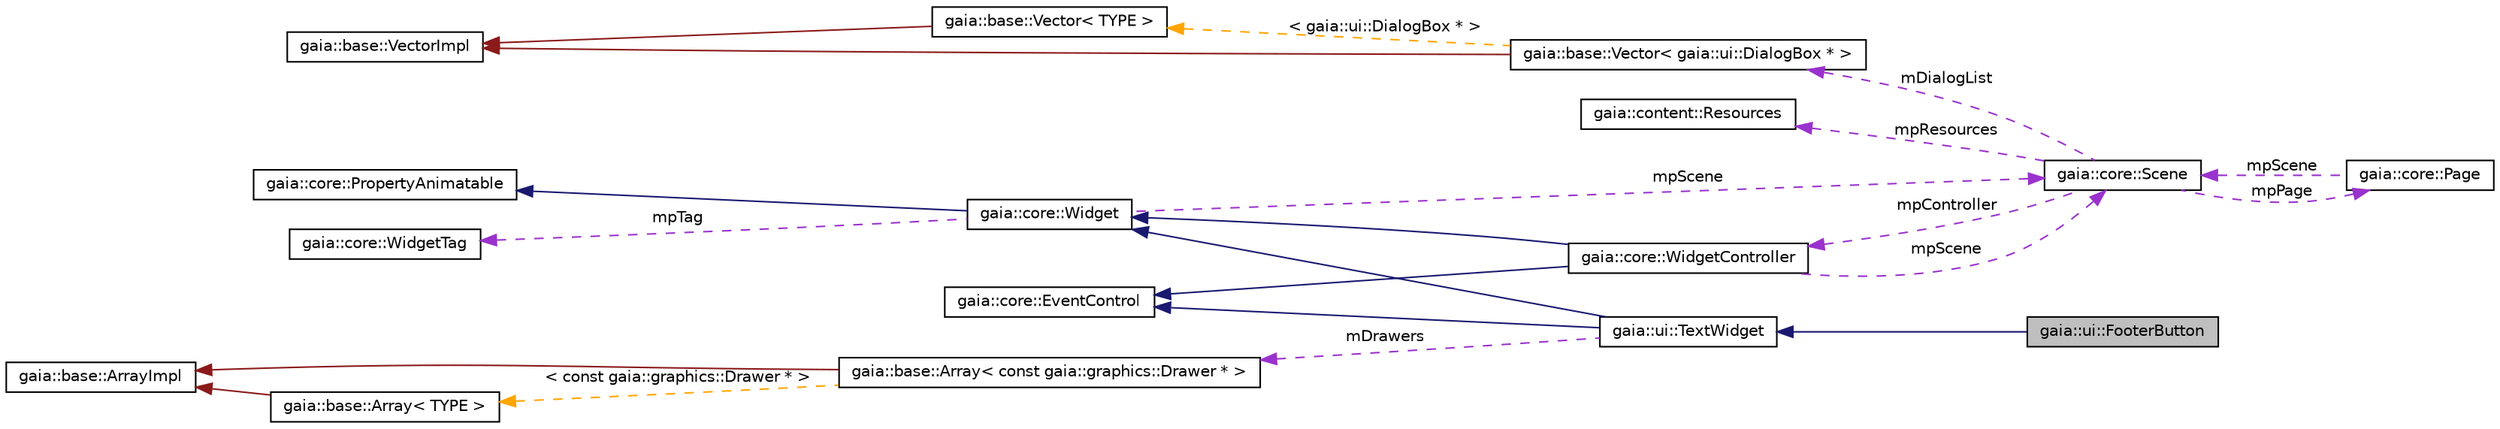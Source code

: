 digraph G
{
  edge [fontname="Helvetica",fontsize="10",labelfontname="Helvetica",labelfontsize="10"];
  node [fontname="Helvetica",fontsize="10",shape=record];
  rankdir=LR;
  Node1 [label="gaia::ui::FooterButton",height=0.2,width=0.4,color="black", fillcolor="grey75", style="filled" fontcolor="black"];
  Node2 -> Node1 [dir=back,color="midnightblue",fontsize="10",style="solid",fontname="Helvetica"];
  Node2 [label="gaia::ui::TextWidget",height=0.2,width=0.4,color="black", fillcolor="white", style="filled",URL="$d9/d0f/classgaia_1_1ui_1_1_text_widget.html",tooltip="Displays text to the user and optionally allows them to edit it."];
  Node3 -> Node2 [dir=back,color="midnightblue",fontsize="10",style="solid",fontname="Helvetica"];
  Node3 [label="gaia::core::Widget",height=0.2,width=0.4,color="black", fillcolor="white", style="filled",URL="$d8/dac/classgaia_1_1core_1_1_widget.html",tooltip="The Widget class is the base class of all user interface component."];
  Node4 -> Node3 [dir=back,color="midnightblue",fontsize="10",style="solid",fontname="Helvetica"];
  Node4 [label="gaia::core::PropertyAnimatable",height=0.2,width=0.4,color="black", fillcolor="white", style="filled",URL="$d0/db2/classgaia_1_1core_1_1_property_animatable.html",tooltip="Any animation object need to implement PropertyAnimatable because of setting value."];
  Node5 -> Node3 [dir=back,color="darkorchid3",fontsize="10",style="dashed",label="mpScene",fontname="Helvetica"];
  Node5 [label="gaia::core::Scene",height=0.2,width=0.4,color="black", fillcolor="white", style="filled",URL="$d5/dfb/classgaia_1_1core_1_1_scene.html",tooltip="A Scene is used to build a visual interface."];
  Node6 -> Node5 [dir=back,color="darkorchid3",fontsize="10",style="dashed",label="mpController",fontname="Helvetica"];
  Node6 [label="gaia::core::WidgetController",height=0.2,width=0.4,color="black", fillcolor="white", style="filled",URL="$db/d6c/classgaia_1_1core_1_1_widget_controller.html",tooltip="Define the default widget layout to put sets of layout in it."];
  Node3 -> Node6 [dir=back,color="midnightblue",fontsize="10",style="solid",fontname="Helvetica"];
  Node7 -> Node6 [dir=back,color="midnightblue",fontsize="10",style="solid",fontname="Helvetica"];
  Node7 [label="gaia::core::EventControl",height=0.2,width=0.4,color="black", fillcolor="white", style="filled",URL="$dd/de0/classgaia_1_1core_1_1_event_control.html",tooltip="EventControl is used to dispatch event and register listener."];
  Node5 -> Node6 [dir=back,color="darkorchid3",fontsize="10",style="dashed",label="mpScene",fontname="Helvetica"];
  Node8 -> Node5 [dir=back,color="darkorchid3",fontsize="10",style="dashed",label="mpResources",fontname="Helvetica"];
  Node8 [label="gaia::content::Resources",height=0.2,width=0.4,color="black", fillcolor="white", style="filled",URL="$de/dad/classgaia_1_1content_1_1_resources.html",tooltip="Class for accessing an application&#39;s resources."];
  Node9 -> Node5 [dir=back,color="darkorchid3",fontsize="10",style="dashed",label="mDialogList",fontname="Helvetica"];
  Node9 [label="gaia::base::Vector\< gaia::ui::DialogBox * \>",height=0.2,width=0.4,color="black", fillcolor="white", style="filled",URL="$df/d5d/classgaia_1_1base_1_1_vector.html"];
  Node10 -> Node9 [dir=back,color="firebrick4",fontsize="10",style="solid",fontname="Helvetica"];
  Node10 [label="gaia::base::VectorImpl",height=0.2,width=0.4,color="black", fillcolor="white", style="filled",URL="$d0/d21/classgaia_1_1base_1_1_vector_impl.html",tooltip="Implements vector data structure equipped with copy-on-write mechanism."];
  Node11 -> Node9 [dir=back,color="orange",fontsize="10",style="dashed",label="\< gaia::ui::DialogBox * \>",fontname="Helvetica"];
  Node11 [label="gaia::base::Vector\< TYPE \>",height=0.2,width=0.4,color="black", fillcolor="white", style="filled",URL="$df/d5d/classgaia_1_1base_1_1_vector.html",tooltip="This class implements the vector data structure."];
  Node10 -> Node11 [dir=back,color="firebrick4",fontsize="10",style="solid",fontname="Helvetica"];
  Node12 -> Node5 [dir=back,color="darkorchid3",fontsize="10",style="dashed",label="mpPage",fontname="Helvetica"];
  Node12 [label="gaia::core::Page",height=0.2,width=0.4,color="black", fillcolor="white", style="filled",URL="$db/d3f/classgaia_1_1core_1_1_page.html",tooltip="An page is a single, focused thing that the user can do."];
  Node5 -> Node12 [dir=back,color="darkorchid3",fontsize="10",style="dashed",label="mpScene",fontname="Helvetica"];
  Node13 -> Node3 [dir=back,color="darkorchid3",fontsize="10",style="dashed",label="mpTag",fontname="Helvetica"];
  Node13 [label="gaia::core::WidgetTag",height=0.2,width=0.4,color="black", fillcolor="white", style="filled",URL="$db/d88/classgaia_1_1core_1_1_widget_tag.html"];
  Node7 -> Node2 [dir=back,color="midnightblue",fontsize="10",style="solid",fontname="Helvetica"];
  Node14 -> Node2 [dir=back,color="darkorchid3",fontsize="10",style="dashed",label="mDrawers",fontname="Helvetica"];
  Node14 [label="gaia::base::Array\< const gaia::graphics::Drawer * \>",height=0.2,width=0.4,color="black", fillcolor="white", style="filled",URL="$d2/db0/classgaia_1_1base_1_1_array.html"];
  Node15 -> Node14 [dir=back,color="firebrick4",fontsize="10",style="solid",fontname="Helvetica"];
  Node15 [label="gaia::base::ArrayImpl",height=0.2,width=0.4,color="black", fillcolor="white", style="filled",URL="$d2/d80/classgaia_1_1base_1_1_array_impl.html",tooltip="Implements array data structure and its operation methods."];
  Node16 -> Node14 [dir=back,color="orange",fontsize="10",style="dashed",label="\< const gaia::graphics::Drawer * \>",fontname="Helvetica"];
  Node16 [label="gaia::base::Array\< TYPE \>",height=0.2,width=0.4,color="black", fillcolor="white", style="filled",URL="$d2/db0/classgaia_1_1base_1_1_array.html",tooltip="Implements array to replace C-style array."];
  Node15 -> Node16 [dir=back,color="firebrick4",fontsize="10",style="solid",fontname="Helvetica"];
}
